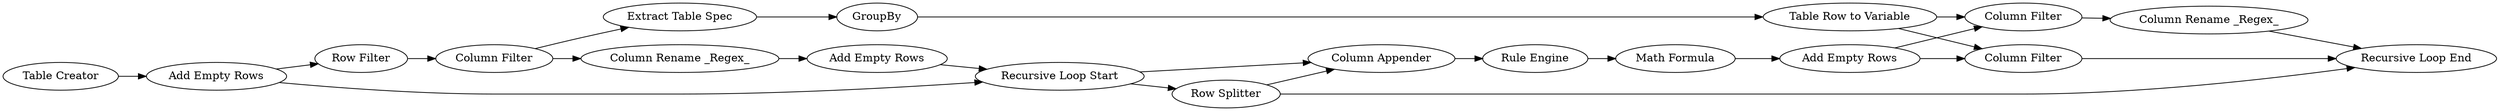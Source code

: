 digraph {
	"-7329300432212959650_383" [label="Add Empty Rows"]
	"-7329300432212959650_13" [label="Column Rename _Regex_"]
	"-7329300432212959650_20" [label="Extract Table Spec"]
	"-7329300432212959650_15" [label="Column Rename _Regex_"]
	"-7329300432212959650_22" [label="Column Filter"]
	"-7329300432212959650_16" [label="Row Filter"]
	"-7329300432212959650_11" [label="Recursive Loop End"]
	"-7329300432212959650_21" [label=GroupBy]
	"-7329300432212959650_4" [label="Math Formula"]
	"-7329300432212959650_12" [label="Rule Engine"]
	"-7329300432212959650_14" [label="Column Filter"]
	"-7329300432212959650_2" [label="Recursive Loop Start"]
	"-7329300432212959650_17" [label="Add Empty Rows"]
	"-7329300432212959650_7" [label="Column Filter"]
	"-7329300432212959650_19" [label="Table Row to Variable"]
	"-7329300432212959650_1" [label="Table Creator"]
	"-7329300432212959650_384" [label="Add Empty Rows"]
	"-7329300432212959650_9" [label="Row Splitter"]
	"-7329300432212959650_10" [label="Column Appender"]
	"-7329300432212959650_14" -> "-7329300432212959650_15"
	"-7329300432212959650_13" -> "-7329300432212959650_11"
	"-7329300432212959650_14" -> "-7329300432212959650_20"
	"-7329300432212959650_12" -> "-7329300432212959650_4"
	"-7329300432212959650_384" -> "-7329300432212959650_22"
	"-7329300432212959650_384" -> "-7329300432212959650_7"
	"-7329300432212959650_2" -> "-7329300432212959650_10"
	"-7329300432212959650_17" -> "-7329300432212959650_2"
	"-7329300432212959650_7" -> "-7329300432212959650_13"
	"-7329300432212959650_9" -> "-7329300432212959650_10"
	"-7329300432212959650_4" -> "-7329300432212959650_384"
	"-7329300432212959650_15" -> "-7329300432212959650_17"
	"-7329300432212959650_19" -> "-7329300432212959650_7"
	"-7329300432212959650_10" -> "-7329300432212959650_12"
	"-7329300432212959650_20" -> "-7329300432212959650_21"
	"-7329300432212959650_19" -> "-7329300432212959650_22"
	"-7329300432212959650_16" -> "-7329300432212959650_14"
	"-7329300432212959650_9" -> "-7329300432212959650_11"
	"-7329300432212959650_22" -> "-7329300432212959650_11"
	"-7329300432212959650_21" -> "-7329300432212959650_19"
	"-7329300432212959650_383" -> "-7329300432212959650_16"
	"-7329300432212959650_2" -> "-7329300432212959650_9"
	"-7329300432212959650_1" -> "-7329300432212959650_383"
	"-7329300432212959650_383" -> "-7329300432212959650_2"
	rankdir=LR
}
